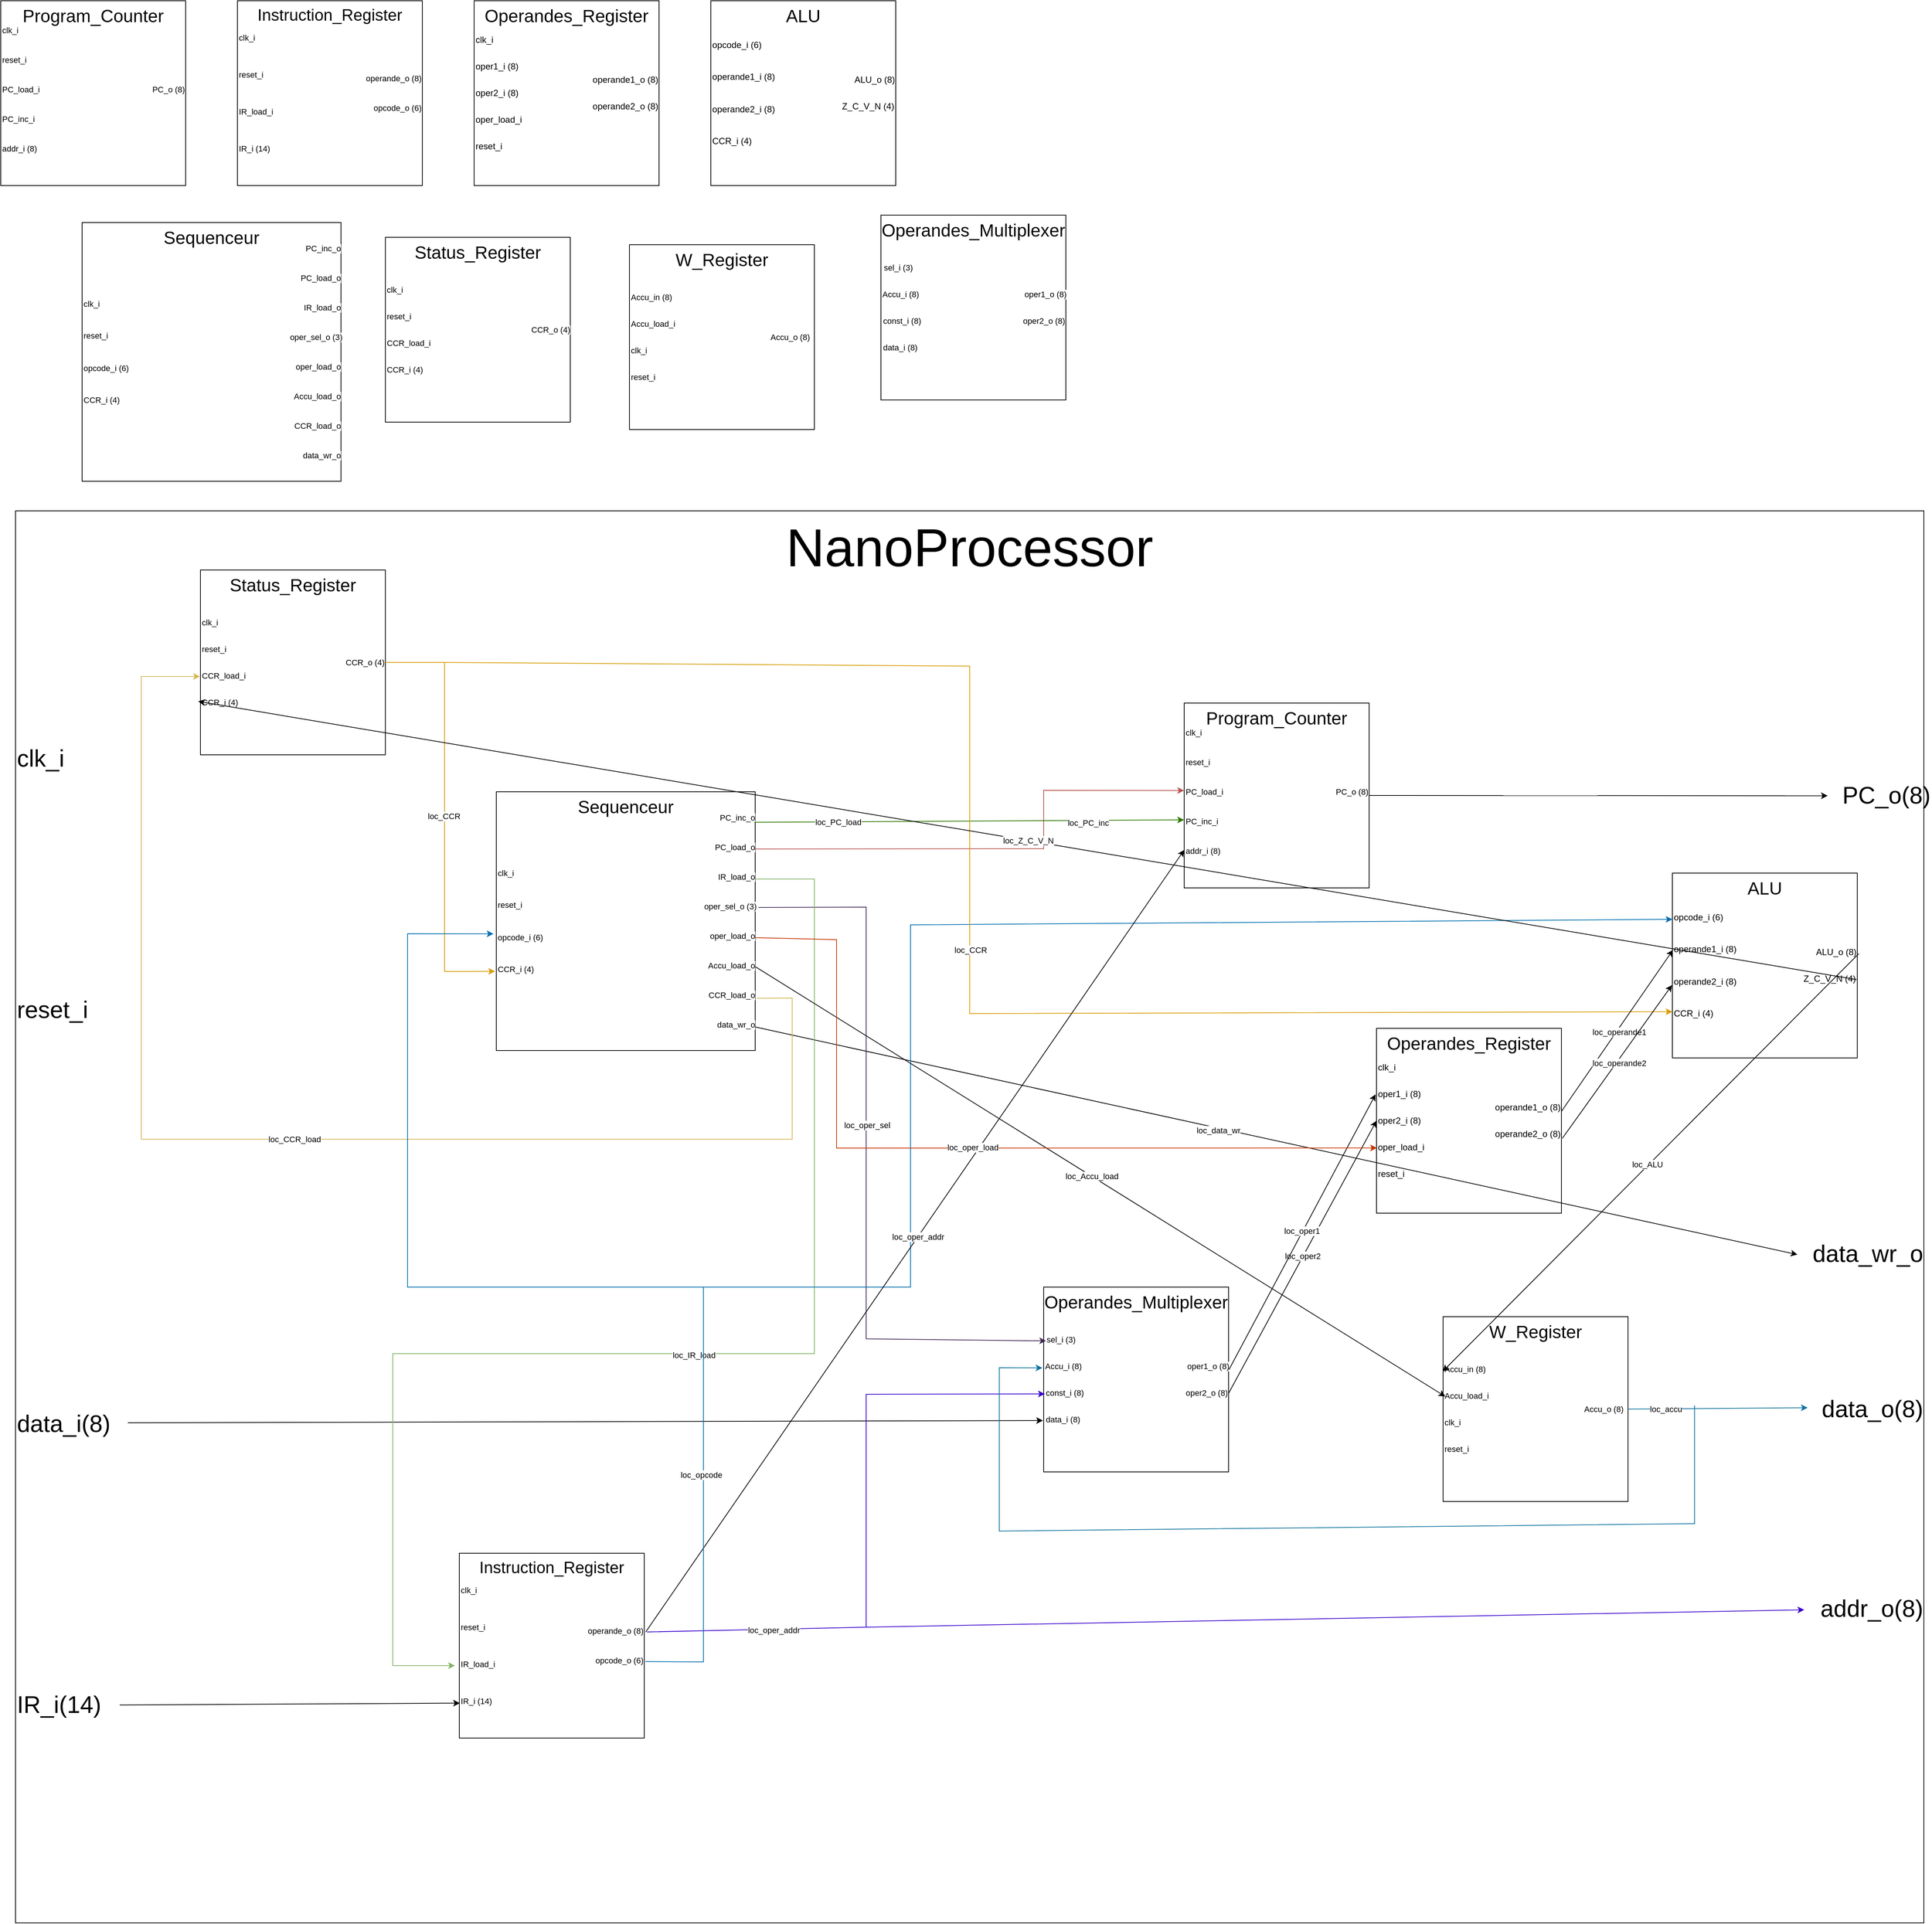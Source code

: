 <mxfile version="24.0.1" type="github">
  <diagram name="Page-1" id="FPIdoWPQeFc5p-aKN6lN">
    <mxGraphModel dx="1900" dy="605" grid="1" gridSize="10" guides="1" tooltips="1" connect="1" arrows="1" fold="1" page="1" pageScale="1" pageWidth="850" pageHeight="1100" math="0" shadow="0">
      <root>
        <mxCell id="0" />
        <mxCell id="1" parent="0" />
        <mxCell id="pU5N5NDGk-DLxR4kdM4--10" value="" style="group" parent="1" vertex="1" connectable="0">
          <mxGeometry x="-800.002" y="40" width="250" height="250" as="geometry" />
        </mxCell>
        <mxCell id="di7hwIyVcmxTyqmBg4su-2" value="&lt;font style=&quot;font-size: 24px;&quot;&gt;Program_Counter&lt;/font&gt;" style="whiteSpace=wrap;html=1;aspect=fixed;verticalAlign=top;" parent="pU5N5NDGk-DLxR4kdM4--10" vertex="1">
          <mxGeometry x="0.002" width="249.998" height="249.998" as="geometry" />
        </mxCell>
        <mxCell id="pU5N5NDGk-DLxR4kdM4--3" value="clk_i" style="edgeLabel;html=1;align=left;verticalAlign=middle;resizable=0;points=[];" parent="pU5N5NDGk-DLxR4kdM4--10" vertex="1" connectable="0">
          <mxGeometry y="39.52" as="geometry" />
        </mxCell>
        <mxCell id="pU5N5NDGk-DLxR4kdM4--4" value="reset_i" style="edgeLabel;html=1;align=left;verticalAlign=middle;resizable=0;points=[];" parent="pU5N5NDGk-DLxR4kdM4--10" vertex="1" connectable="0">
          <mxGeometry y="79.52" as="geometry" />
        </mxCell>
        <mxCell id="pU5N5NDGk-DLxR4kdM4--5" value="PC_load_i" style="edgeLabel;html=1;align=left;verticalAlign=middle;resizable=0;points=[];" parent="pU5N5NDGk-DLxR4kdM4--10" vertex="1" connectable="0">
          <mxGeometry y="119.52" as="geometry" />
        </mxCell>
        <mxCell id="pU5N5NDGk-DLxR4kdM4--6" value="PC_inc_i" style="edgeLabel;html=1;align=left;verticalAlign=middle;resizable=0;points=[];" parent="pU5N5NDGk-DLxR4kdM4--10" vertex="1" connectable="0">
          <mxGeometry y="159.52" as="geometry" />
        </mxCell>
        <mxCell id="pU5N5NDGk-DLxR4kdM4--7" value="addr_i (8)" style="edgeLabel;html=1;align=left;verticalAlign=middle;resizable=0;points=[];" parent="pU5N5NDGk-DLxR4kdM4--10" vertex="1" connectable="0">
          <mxGeometry y="199.52" as="geometry" />
        </mxCell>
        <mxCell id="pU5N5NDGk-DLxR4kdM4--8" value="PC_o (8)" style="edgeLabel;html=1;align=right;verticalAlign=middle;resizable=0;points=[];" parent="pU5N5NDGk-DLxR4kdM4--10" vertex="1" connectable="0">
          <mxGeometry x="249.998" y="119.52" as="geometry" />
        </mxCell>
        <mxCell id="pU5N5NDGk-DLxR4kdM4--79" value="" style="group" parent="1" vertex="1" connectable="0">
          <mxGeometry x="-480" y="40" width="250" height="250" as="geometry" />
        </mxCell>
        <mxCell id="di7hwIyVcmxTyqmBg4su-104" value="&lt;font style=&quot;font-size: 22px;&quot;&gt;Instruction_Register&lt;/font&gt;" style="rounded=0;whiteSpace=wrap;html=1;verticalAlign=top;" parent="pU5N5NDGk-DLxR4kdM4--79" vertex="1">
          <mxGeometry width="250" height="250" as="geometry" />
        </mxCell>
        <mxCell id="pU5N5NDGk-DLxR4kdM4--29" value="reset_i" style="edgeLabel;html=1;align=left;verticalAlign=middle;resizable=0;points=[];" parent="pU5N5NDGk-DLxR4kdM4--79" vertex="1" connectable="0">
          <mxGeometry x="0.003" y="100" as="geometry" />
        </mxCell>
        <mxCell id="pU5N5NDGk-DLxR4kdM4--30" value="IR_load_i" style="edgeLabel;html=1;align=left;verticalAlign=middle;resizable=0;points=[];" parent="pU5N5NDGk-DLxR4kdM4--79" vertex="1" connectable="0">
          <mxGeometry x="0.003" y="150" as="geometry" />
        </mxCell>
        <mxCell id="pU5N5NDGk-DLxR4kdM4--31" value="IR_i (14)" style="edgeLabel;html=1;align=left;verticalAlign=middle;resizable=0;points=[];" parent="pU5N5NDGk-DLxR4kdM4--79" vertex="1" connectable="0">
          <mxGeometry x="0.003" y="200.0" as="geometry" />
        </mxCell>
        <mxCell id="pU5N5NDGk-DLxR4kdM4--32" value="clk_i" style="edgeLabel;html=1;align=left;verticalAlign=middle;resizable=0;points=[];" parent="pU5N5NDGk-DLxR4kdM4--79" vertex="1" connectable="0">
          <mxGeometry x="0.003" y="50.0" as="geometry" />
        </mxCell>
        <mxCell id="pU5N5NDGk-DLxR4kdM4--33" value="operande_o (8)" style="edgeLabel;html=1;align=right;verticalAlign=middle;resizable=0;points=[];" parent="pU5N5NDGk-DLxR4kdM4--79" vertex="1" connectable="0">
          <mxGeometry x="249.999" y="105.0" as="geometry" />
        </mxCell>
        <mxCell id="pU5N5NDGk-DLxR4kdM4--34" value="opcode_o (6)" style="edgeLabel;html=1;align=right;verticalAlign=middle;resizable=0;points=[];" parent="pU5N5NDGk-DLxR4kdM4--79" vertex="1" connectable="0">
          <mxGeometry x="249.999" y="145.0" as="geometry" />
        </mxCell>
        <mxCell id="pU5N5NDGk-DLxR4kdM4--80" value="" style="group" parent="1" vertex="1" connectable="0">
          <mxGeometry x="-160" y="40" width="250" height="250" as="geometry" />
        </mxCell>
        <mxCell id="9xyX19tClgwM5pYCOrdM-19" value="&lt;font style=&quot;font-size: 24px;&quot;&gt;Operandes_Register&lt;/font&gt;" style="rounded=0;whiteSpace=wrap;html=1;container=0;verticalAlign=top;" parent="pU5N5NDGk-DLxR4kdM4--80" vertex="1">
          <mxGeometry width="250" height="250" as="geometry" />
        </mxCell>
        <mxCell id="pU5N5NDGk-DLxR4kdM4--21" value="clk_i" style="edgeLabel;html=1;align=left;verticalAlign=middle;resizable=0;points=[];container=0;fontSize=12;" parent="pU5N5NDGk-DLxR4kdM4--80" vertex="1" connectable="0">
          <mxGeometry x="0.002" y="53.03" as="geometry" />
        </mxCell>
        <mxCell id="pU5N5NDGk-DLxR4kdM4--22" value="oper1_i (8)" style="edgeLabel;html=1;align=left;verticalAlign=middle;resizable=0;points=[];container=0;fontSize=12;" parent="pU5N5NDGk-DLxR4kdM4--80" vertex="1" connectable="0">
          <mxGeometry x="0.002" y="89" as="geometry" />
        </mxCell>
        <mxCell id="pU5N5NDGk-DLxR4kdM4--23" value="oper2_i (8)" style="edgeLabel;html=1;align=left;verticalAlign=middle;resizable=0;points=[];container=0;fontSize=12;" parent="pU5N5NDGk-DLxR4kdM4--80" vertex="1" connectable="0">
          <mxGeometry x="0.002" y="125" as="geometry" />
        </mxCell>
        <mxCell id="pU5N5NDGk-DLxR4kdM4--24" value="oper_load_i" style="edgeLabel;html=1;align=left;verticalAlign=middle;resizable=0;points=[];container=0;fontSize=12;" parent="pU5N5NDGk-DLxR4kdM4--80" vertex="1" connectable="0">
          <mxGeometry x="0.002" y="161" as="geometry" />
        </mxCell>
        <mxCell id="pU5N5NDGk-DLxR4kdM4--25" value="reset_i" style="edgeLabel;html=1;align=left;verticalAlign=middle;resizable=0;points=[];container=0;fontSize=12;" parent="pU5N5NDGk-DLxR4kdM4--80" vertex="1" connectable="0">
          <mxGeometry x="0.002" y="196.975" as="geometry" />
        </mxCell>
        <mxCell id="pU5N5NDGk-DLxR4kdM4--26" value="operande2_o (8)" style="edgeLabel;html=1;align=right;verticalAlign=middle;resizable=0;points=[];container=0;fontSize=12;" parent="pU5N5NDGk-DLxR4kdM4--80" vertex="1" connectable="0">
          <mxGeometry x="249.996" y="143.046" as="geometry" />
        </mxCell>
        <mxCell id="pU5N5NDGk-DLxR4kdM4--27" value="operande1_o (8)" style="edgeLabel;html=1;align=right;verticalAlign=middle;resizable=0;points=[];container=0;fontSize=12;" parent="pU5N5NDGk-DLxR4kdM4--80" vertex="1" connectable="0">
          <mxGeometry x="249.996" y="106.947" as="geometry" />
        </mxCell>
        <mxCell id="pU5N5NDGk-DLxR4kdM4--81" value="" style="group" parent="1" vertex="1" connectable="0">
          <mxGeometry x="160" y="40" width="250" height="250" as="geometry" />
        </mxCell>
        <mxCell id="9xyX19tClgwM5pYCOrdM-34" value="ALU" style="rounded=0;whiteSpace=wrap;html=1;container=0;verticalAlign=top;fontSize=24;" parent="pU5N5NDGk-DLxR4kdM4--81" vertex="1">
          <mxGeometry x="0.0" width="250.0" height="250" as="geometry" />
        </mxCell>
        <mxCell id="pU5N5NDGk-DLxR4kdM4--36" value="opcode_i (6)" style="edgeLabel;html=1;align=left;verticalAlign=middle;resizable=0;points=[];container=0;fontSize=12;" parent="pU5N5NDGk-DLxR4kdM4--81" vertex="1" connectable="0">
          <mxGeometry y="59.458" as="geometry" />
        </mxCell>
        <mxCell id="pU5N5NDGk-DLxR4kdM4--37" value="operande1_i (8)" style="edgeLabel;html=1;align=left;verticalAlign=middle;resizable=0;points=[];container=0;fontSize=12;" parent="pU5N5NDGk-DLxR4kdM4--81" vertex="1" connectable="0">
          <mxGeometry x="0.002" y="102.46" as="geometry" />
        </mxCell>
        <mxCell id="pU5N5NDGk-DLxR4kdM4--38" value="operande2_i (8)" style="edgeLabel;html=1;align=left;verticalAlign=middle;resizable=0;points=[];container=0;fontSize=12;" parent="pU5N5NDGk-DLxR4kdM4--81" vertex="1" connectable="0">
          <mxGeometry x="0.004" y="146.46" as="geometry" />
        </mxCell>
        <mxCell id="pU5N5NDGk-DLxR4kdM4--39" value="CCR_i (4)" style="edgeLabel;html=1;align=left;verticalAlign=middle;resizable=0;points=[];container=0;fontSize=12;" parent="pU5N5NDGk-DLxR4kdM4--81" vertex="1" connectable="0">
          <mxGeometry x="0.004" y="189.458" as="geometry" />
        </mxCell>
        <mxCell id="pU5N5NDGk-DLxR4kdM4--40" value="ALU_o (8)" style="edgeLabel;html=1;align=right;verticalAlign=middle;resizable=0;points=[];container=0;fontSize=12;" parent="pU5N5NDGk-DLxR4kdM4--81" vertex="1" connectable="0">
          <mxGeometry x="249.996" y="107.14" as="geometry" />
        </mxCell>
        <mxCell id="pU5N5NDGk-DLxR4kdM4--41" value="Z_C_V_N (4)" style="edgeLabel;html=1;align=right;verticalAlign=middle;resizable=0;points=[];container=0;fontSize=12;" parent="pU5N5NDGk-DLxR4kdM4--81" vertex="1" connectable="0">
          <mxGeometry x="248.954" y="142.854" as="geometry" />
        </mxCell>
        <mxCell id="pU5N5NDGk-DLxR4kdM4--82" value="" style="group" parent="1" vertex="1" connectable="0">
          <mxGeometry x="389.998" y="330" width="251.04" height="250" as="geometry" />
        </mxCell>
        <mxCell id="9xyX19tClgwM5pYCOrdM-1" value="Operandes_Multiplexer" style="rounded=0;whiteSpace=wrap;html=1;verticalAlign=top;fontSize=24;" parent="pU5N5NDGk-DLxR4kdM4--82" vertex="1">
          <mxGeometry x="0.002" width="249.996" height="250" as="geometry" />
        </mxCell>
        <mxCell id="pU5N5NDGk-DLxR4kdM4--66" value="sel_i (3)" style="edgeLabel;html=1;align=left;verticalAlign=middle;resizable=0;points=[];" parent="pU5N5NDGk-DLxR4kdM4--82" vertex="1" connectable="0">
          <mxGeometry x="2.293" y="70.877" as="geometry" />
        </mxCell>
        <mxCell id="pU5N5NDGk-DLxR4kdM4--67" value="Accu_i (8)" style="edgeLabel;html=1;align=left;verticalAlign=middle;resizable=0;points=[];" parent="pU5N5NDGk-DLxR4kdM4--82" vertex="1" connectable="0">
          <mxGeometry y="107" as="geometry" />
        </mxCell>
        <mxCell id="pU5N5NDGk-DLxR4kdM4--68" value="const_i&amp;nbsp;(8)" style="edgeLabel;html=1;align=left;verticalAlign=middle;resizable=0;points=[];" parent="pU5N5NDGk-DLxR4kdM4--82" vertex="1" connectable="0">
          <mxGeometry x="1.473" y="143" as="geometry" />
        </mxCell>
        <mxCell id="pU5N5NDGk-DLxR4kdM4--69" value="data_i&amp;nbsp;(8)" style="edgeLabel;html=1;align=left;verticalAlign=middle;resizable=0;points=[];" parent="pU5N5NDGk-DLxR4kdM4--82" vertex="1" connectable="0">
          <mxGeometry x="1.473" y="179.115" as="geometry" />
        </mxCell>
        <mxCell id="pU5N5NDGk-DLxR4kdM4--70" value="oper1_o (8)" style="edgeLabel;html=1;align=right;verticalAlign=middle;resizable=0;points=[];" parent="pU5N5NDGk-DLxR4kdM4--82" vertex="1" connectable="0">
          <mxGeometry x="251.04" y="107.142" as="geometry" />
        </mxCell>
        <mxCell id="pU5N5NDGk-DLxR4kdM4--71" value="oper2_o (8)" style="edgeLabel;html=1;align=right;verticalAlign=middle;resizable=0;points=[];" parent="pU5N5NDGk-DLxR4kdM4--82" vertex="1" connectable="0">
          <mxGeometry x="249.998" y="142.856" as="geometry" />
        </mxCell>
        <mxCell id="pU5N5NDGk-DLxR4kdM4--83" value="" style="group" parent="1" vertex="1" connectable="0">
          <mxGeometry x="49.996" y="370" width="250" height="250" as="geometry" />
        </mxCell>
        <mxCell id="9xyX19tClgwM5pYCOrdM-66" value="W_Register" style="rounded=0;whiteSpace=wrap;html=1;container=0;verticalAlign=top;fontSize=24;" parent="pU5N5NDGk-DLxR4kdM4--83" vertex="1">
          <mxGeometry x="0.004" width="249.996" height="250" as="geometry" />
        </mxCell>
        <mxCell id="pU5N5NDGk-DLxR4kdM4--73" value="Accu_o (8)" style="edgeLabel;html=1;align=right;verticalAlign=middle;resizable=0;points=[];container=0;" parent="pU5N5NDGk-DLxR4kdM4--83" vertex="1" connectable="0">
          <mxGeometry x="244.794" y="124.999" as="geometry" />
        </mxCell>
        <mxCell id="pU5N5NDGk-DLxR4kdM4--74" value="Accu_in (8)" style="edgeLabel;html=1;align=left;verticalAlign=middle;resizable=0;points=[];container=0;" parent="pU5N5NDGk-DLxR4kdM4--83" vertex="1" connectable="0">
          <mxGeometry x="0.004" y="70.886" as="geometry" />
        </mxCell>
        <mxCell id="pU5N5NDGk-DLxR4kdM4--75" value="Accu_load_i" style="edgeLabel;html=1;align=left;verticalAlign=middle;resizable=0;points=[];container=0;" parent="pU5N5NDGk-DLxR4kdM4--83" vertex="1" connectable="0">
          <mxGeometry y="107" as="geometry" />
        </mxCell>
        <mxCell id="pU5N5NDGk-DLxR4kdM4--76" value="clk_i" style="edgeLabel;html=1;align=left;verticalAlign=middle;resizable=0;points=[];container=0;" parent="pU5N5NDGk-DLxR4kdM4--83" vertex="1" connectable="0">
          <mxGeometry x="0.008" y="143" as="geometry" />
        </mxCell>
        <mxCell id="pU5N5NDGk-DLxR4kdM4--77" value="reset_i" style="edgeLabel;html=1;align=left;verticalAlign=middle;resizable=0;points=[];container=0;" parent="pU5N5NDGk-DLxR4kdM4--83" vertex="1" connectable="0">
          <mxGeometry x="0.008" y="179.118" as="geometry" />
        </mxCell>
        <mxCell id="pU5N5NDGk-DLxR4kdM4--84" value="" style="group" parent="1" vertex="1" connectable="0">
          <mxGeometry x="-279.99" y="360" width="249.993" height="250" as="geometry" />
        </mxCell>
        <mxCell id="9xyX19tClgwM5pYCOrdM-53" value="Status_Register" style="rounded=0;whiteSpace=wrap;html=1;container=0;verticalAlign=top;fontSize=24;" parent="pU5N5NDGk-DLxR4kdM4--84" vertex="1">
          <mxGeometry width="249.99" height="250" as="geometry" />
        </mxCell>
        <mxCell id="pU5N5NDGk-DLxR4kdM4--56" value="CCR_o (4)" style="edgeLabel;html=1;align=right;verticalAlign=middle;resizable=0;points=[];container=0;" parent="pU5N5NDGk-DLxR4kdM4--84" vertex="1" connectable="0">
          <mxGeometry x="249.993" y="124.999" as="geometry" />
        </mxCell>
        <mxCell id="pU5N5NDGk-DLxR4kdM4--61" value="clk_i" style="edgeLabel;html=1;align=left;verticalAlign=middle;resizable=0;points=[];container=0;" parent="pU5N5NDGk-DLxR4kdM4--84" vertex="1" connectable="0">
          <mxGeometry x="0.003" y="70.887" as="geometry" />
        </mxCell>
        <mxCell id="pU5N5NDGk-DLxR4kdM4--62" value="reset_i" style="edgeLabel;html=1;align=left;verticalAlign=middle;resizable=0;points=[];container=0;" parent="pU5N5NDGk-DLxR4kdM4--84" vertex="1" connectable="0">
          <mxGeometry x="0.006" y="107" as="geometry" />
        </mxCell>
        <mxCell id="pU5N5NDGk-DLxR4kdM4--63" value="CCR_load_i" style="edgeLabel;html=1;align=left;verticalAlign=middle;resizable=0;points=[];container=0;" parent="pU5N5NDGk-DLxR4kdM4--84" vertex="1" connectable="0">
          <mxGeometry x="0.01" y="143" as="geometry" />
        </mxCell>
        <mxCell id="pU5N5NDGk-DLxR4kdM4--64" value="CCR_i (4)" style="edgeLabel;html=1;align=left;verticalAlign=middle;resizable=0;points=[];container=0;" parent="pU5N5NDGk-DLxR4kdM4--84" vertex="1" connectable="0">
          <mxGeometry x="0.01" y="179.118" as="geometry" />
        </mxCell>
        <mxCell id="pU5N5NDGk-DLxR4kdM4--85" value="" style="group" parent="1" vertex="1" connectable="0">
          <mxGeometry x="-690.004" y="340" width="352.005" height="350" as="geometry" />
        </mxCell>
        <mxCell id="di7hwIyVcmxTyqmBg4su-79" value="Sequenceur" style="rounded=0;whiteSpace=wrap;html=1;verticalAlign=top;fontSize=24;" parent="pU5N5NDGk-DLxR4kdM4--85" vertex="1">
          <mxGeometry x="0.004" width="350" height="350" as="geometry" />
        </mxCell>
        <mxCell id="pU5N5NDGk-DLxR4kdM4--43" value="PC_inc_o" style="edgeLabel;html=1;align=right;verticalAlign=middle;resizable=0;points=[];" parent="pU5N5NDGk-DLxR4kdM4--85" vertex="1" connectable="0">
          <mxGeometry x="350.005" y="35" as="geometry" />
        </mxCell>
        <mxCell id="pU5N5NDGk-DLxR4kdM4--44" value="PC_load_o" style="edgeLabel;html=1;align=right;verticalAlign=middle;resizable=0;points=[];" parent="pU5N5NDGk-DLxR4kdM4--85" vertex="1" connectable="0">
          <mxGeometry x="350.005" y="75" as="geometry" />
        </mxCell>
        <mxCell id="pU5N5NDGk-DLxR4kdM4--45" value="IR_load_o" style="edgeLabel;html=1;align=right;verticalAlign=middle;resizable=0;points=[];" parent="pU5N5NDGk-DLxR4kdM4--85" vertex="1" connectable="0">
          <mxGeometry x="350.005" y="115" as="geometry" />
        </mxCell>
        <mxCell id="pU5N5NDGk-DLxR4kdM4--46" value="oper_sel_o (3)" style="edgeLabel;html=1;align=right;verticalAlign=middle;resizable=0;points=[];" parent="pU5N5NDGk-DLxR4kdM4--85" vertex="1" connectable="0">
          <mxGeometry x="352.005" y="155" as="geometry" />
        </mxCell>
        <mxCell id="pU5N5NDGk-DLxR4kdM4--47" value="oper_load_o" style="edgeLabel;html=1;align=right;verticalAlign=middle;resizable=0;points=[];" parent="pU5N5NDGk-DLxR4kdM4--85" vertex="1" connectable="0">
          <mxGeometry x="350.005" y="195" as="geometry" />
        </mxCell>
        <mxCell id="pU5N5NDGk-DLxR4kdM4--48" value="Accu_load_o" style="edgeLabel;html=1;align=right;verticalAlign=middle;resizable=0;points=[];" parent="pU5N5NDGk-DLxR4kdM4--85" vertex="1" connectable="0">
          <mxGeometry x="350.005" y="235" as="geometry" />
        </mxCell>
        <mxCell id="pU5N5NDGk-DLxR4kdM4--49" value="CCR_load_o" style="edgeLabel;html=1;align=right;verticalAlign=middle;resizable=0;points=[];" parent="pU5N5NDGk-DLxR4kdM4--85" vertex="1" connectable="0">
          <mxGeometry x="350.005" y="275" as="geometry" />
        </mxCell>
        <mxCell id="pU5N5NDGk-DLxR4kdM4--50" value="data_wr_o" style="edgeLabel;html=1;align=right;verticalAlign=middle;resizable=0;points=[];" parent="pU5N5NDGk-DLxR4kdM4--85" vertex="1" connectable="0">
          <mxGeometry x="350.005" y="315" as="geometry" />
        </mxCell>
        <mxCell id="pU5N5NDGk-DLxR4kdM4--51" value="reset_i" style="edgeLabel;html=1;align=left;verticalAlign=middle;resizable=0;points=[];" parent="pU5N5NDGk-DLxR4kdM4--85" vertex="1" connectable="0">
          <mxGeometry y="153" as="geometry" />
        </mxCell>
        <mxCell id="pU5N5NDGk-DLxR4kdM4--52" value="CCR_i (4)" style="edgeLabel;html=1;align=left;verticalAlign=middle;resizable=0;points=[];" parent="pU5N5NDGk-DLxR4kdM4--85" vertex="1" connectable="0">
          <mxGeometry y="240.004" as="geometry" />
        </mxCell>
        <mxCell id="pU5N5NDGk-DLxR4kdM4--53" value="clk_i" style="edgeLabel;html=1;align=left;verticalAlign=middle;resizable=0;points=[];" parent="pU5N5NDGk-DLxR4kdM4--85" vertex="1" connectable="0">
          <mxGeometry y="110.004" as="geometry" />
        </mxCell>
        <mxCell id="pU5N5NDGk-DLxR4kdM4--54" value="opcode_i (6)" style="edgeLabel;html=1;align=left;verticalAlign=middle;resizable=0;points=[];" parent="pU5N5NDGk-DLxR4kdM4--85" vertex="1" connectable="0">
          <mxGeometry y="197" as="geometry" />
        </mxCell>
        <mxCell id="0-Zf8QYv5fdY0WKtleOx-1" value="NanoProcessor" style="rounded=0;whiteSpace=wrap;html=1;verticalAlign=top;fontSize=72;" vertex="1" parent="1">
          <mxGeometry x="-780" y="730" width="2580" height="1910" as="geometry" />
        </mxCell>
        <mxCell id="0-Zf8QYv5fdY0WKtleOx-2" value="" style="group" vertex="1" connectable="0" parent="1">
          <mxGeometry x="-130.004" y="1110" width="352.005" height="350" as="geometry" />
        </mxCell>
        <mxCell id="0-Zf8QYv5fdY0WKtleOx-3" value="Sequenceur" style="rounded=0;whiteSpace=wrap;html=1;verticalAlign=top;fontSize=24;" vertex="1" parent="0-Zf8QYv5fdY0WKtleOx-2">
          <mxGeometry x="0.004" width="350" height="350" as="geometry" />
        </mxCell>
        <mxCell id="0-Zf8QYv5fdY0WKtleOx-4" value="PC_inc_o" style="edgeLabel;html=1;align=right;verticalAlign=middle;resizable=0;points=[];" vertex="1" connectable="0" parent="0-Zf8QYv5fdY0WKtleOx-2">
          <mxGeometry x="350.005" y="35" as="geometry" />
        </mxCell>
        <mxCell id="0-Zf8QYv5fdY0WKtleOx-5" value="PC_load_o" style="edgeLabel;html=1;align=right;verticalAlign=middle;resizable=0;points=[];" vertex="1" connectable="0" parent="0-Zf8QYv5fdY0WKtleOx-2">
          <mxGeometry x="350.005" y="75" as="geometry" />
        </mxCell>
        <mxCell id="0-Zf8QYv5fdY0WKtleOx-6" value="IR_load_o" style="edgeLabel;html=1;align=right;verticalAlign=middle;resizable=0;points=[];" vertex="1" connectable="0" parent="0-Zf8QYv5fdY0WKtleOx-2">
          <mxGeometry x="350.005" y="115" as="geometry" />
        </mxCell>
        <mxCell id="0-Zf8QYv5fdY0WKtleOx-7" value="oper_sel_o (3)" style="edgeLabel;html=1;align=right;verticalAlign=middle;resizable=0;points=[];" vertex="1" connectable="0" parent="0-Zf8QYv5fdY0WKtleOx-2">
          <mxGeometry x="352.005" y="155" as="geometry" />
        </mxCell>
        <mxCell id="0-Zf8QYv5fdY0WKtleOx-8" value="oper_load_o" style="edgeLabel;html=1;align=right;verticalAlign=middle;resizable=0;points=[];" vertex="1" connectable="0" parent="0-Zf8QYv5fdY0WKtleOx-2">
          <mxGeometry x="350.005" y="195" as="geometry" />
        </mxCell>
        <mxCell id="0-Zf8QYv5fdY0WKtleOx-9" value="Accu_load_o" style="edgeLabel;html=1;align=right;verticalAlign=middle;resizable=0;points=[];" vertex="1" connectable="0" parent="0-Zf8QYv5fdY0WKtleOx-2">
          <mxGeometry x="350.005" y="235" as="geometry" />
        </mxCell>
        <mxCell id="0-Zf8QYv5fdY0WKtleOx-10" value="CCR_load_o" style="edgeLabel;html=1;align=right;verticalAlign=middle;resizable=0;points=[];" vertex="1" connectable="0" parent="0-Zf8QYv5fdY0WKtleOx-2">
          <mxGeometry x="350.005" y="275" as="geometry" />
        </mxCell>
        <mxCell id="0-Zf8QYv5fdY0WKtleOx-11" value="data_wr_o" style="edgeLabel;html=1;align=right;verticalAlign=middle;resizable=0;points=[];" vertex="1" connectable="0" parent="0-Zf8QYv5fdY0WKtleOx-2">
          <mxGeometry x="350.005" y="315" as="geometry" />
        </mxCell>
        <mxCell id="0-Zf8QYv5fdY0WKtleOx-12" value="reset_i" style="edgeLabel;html=1;align=left;verticalAlign=middle;resizable=0;points=[];" vertex="1" connectable="0" parent="0-Zf8QYv5fdY0WKtleOx-2">
          <mxGeometry y="153" as="geometry" />
        </mxCell>
        <mxCell id="0-Zf8QYv5fdY0WKtleOx-13" value="CCR_i (4)" style="edgeLabel;html=1;align=left;verticalAlign=middle;resizable=0;points=[];" vertex="1" connectable="0" parent="0-Zf8QYv5fdY0WKtleOx-2">
          <mxGeometry y="240.004" as="geometry" />
        </mxCell>
        <mxCell id="0-Zf8QYv5fdY0WKtleOx-14" value="clk_i" style="edgeLabel;html=1;align=left;verticalAlign=middle;resizable=0;points=[];" vertex="1" connectable="0" parent="0-Zf8QYv5fdY0WKtleOx-2">
          <mxGeometry y="110.004" as="geometry" />
        </mxCell>
        <mxCell id="0-Zf8QYv5fdY0WKtleOx-15" value="opcode_i (6)" style="edgeLabel;html=1;align=left;verticalAlign=middle;resizable=0;points=[];" vertex="1" connectable="0" parent="0-Zf8QYv5fdY0WKtleOx-2">
          <mxGeometry y="197" as="geometry" />
        </mxCell>
        <mxCell id="0-Zf8QYv5fdY0WKtleOx-16" value="" style="group" vertex="1" connectable="0" parent="1">
          <mxGeometry x="-530.0" y="810" width="249.993" height="250" as="geometry" />
        </mxCell>
        <mxCell id="0-Zf8QYv5fdY0WKtleOx-17" value="Status_Register" style="rounded=0;whiteSpace=wrap;html=1;container=0;verticalAlign=top;fontSize=24;" vertex="1" parent="0-Zf8QYv5fdY0WKtleOx-16">
          <mxGeometry width="249.99" height="250" as="geometry" />
        </mxCell>
        <mxCell id="0-Zf8QYv5fdY0WKtleOx-18" value="CCR_o (4)" style="edgeLabel;html=1;align=right;verticalAlign=middle;resizable=0;points=[];container=0;" vertex="1" connectable="0" parent="0-Zf8QYv5fdY0WKtleOx-16">
          <mxGeometry x="249.993" y="124.999" as="geometry" />
        </mxCell>
        <mxCell id="0-Zf8QYv5fdY0WKtleOx-19" value="clk_i" style="edgeLabel;html=1;align=left;verticalAlign=middle;resizable=0;points=[];container=0;" vertex="1" connectable="0" parent="0-Zf8QYv5fdY0WKtleOx-16">
          <mxGeometry x="0.003" y="70.887" as="geometry" />
        </mxCell>
        <mxCell id="0-Zf8QYv5fdY0WKtleOx-20" value="reset_i" style="edgeLabel;html=1;align=left;verticalAlign=middle;resizable=0;points=[];container=0;" vertex="1" connectable="0" parent="0-Zf8QYv5fdY0WKtleOx-16">
          <mxGeometry x="0.006" y="107" as="geometry" />
        </mxCell>
        <mxCell id="0-Zf8QYv5fdY0WKtleOx-21" value="CCR_load_i" style="edgeLabel;html=1;align=left;verticalAlign=middle;resizable=0;points=[];container=0;" vertex="1" connectable="0" parent="0-Zf8QYv5fdY0WKtleOx-16">
          <mxGeometry x="0.01" y="143" as="geometry" />
        </mxCell>
        <mxCell id="0-Zf8QYv5fdY0WKtleOx-22" value="CCR_i (4)" style="edgeLabel;html=1;align=left;verticalAlign=middle;resizable=0;points=[];container=0;" vertex="1" connectable="0" parent="0-Zf8QYv5fdY0WKtleOx-16">
          <mxGeometry x="0.01" y="179.118" as="geometry" />
        </mxCell>
        <mxCell id="0-Zf8QYv5fdY0WKtleOx-23" value="" style="group" vertex="1" connectable="0" parent="1">
          <mxGeometry x="1149.996" y="1820" width="250" height="250" as="geometry" />
        </mxCell>
        <mxCell id="0-Zf8QYv5fdY0WKtleOx-24" value="W_Register" style="rounded=0;whiteSpace=wrap;html=1;container=0;verticalAlign=top;fontSize=24;" vertex="1" parent="0-Zf8QYv5fdY0WKtleOx-23">
          <mxGeometry x="0.004" width="249.996" height="250" as="geometry" />
        </mxCell>
        <mxCell id="0-Zf8QYv5fdY0WKtleOx-25" value="Accu_o (8)" style="edgeLabel;html=1;align=right;verticalAlign=middle;resizable=0;points=[];container=0;" vertex="1" connectable="0" parent="0-Zf8QYv5fdY0WKtleOx-23">
          <mxGeometry x="244.794" y="124.999" as="geometry" />
        </mxCell>
        <mxCell id="0-Zf8QYv5fdY0WKtleOx-26" value="Accu_in (8)" style="edgeLabel;html=1;align=left;verticalAlign=middle;resizable=0;points=[];container=0;" vertex="1" connectable="0" parent="0-Zf8QYv5fdY0WKtleOx-23">
          <mxGeometry x="0.004" y="70.886" as="geometry" />
        </mxCell>
        <mxCell id="0-Zf8QYv5fdY0WKtleOx-27" value="Accu_load_i" style="edgeLabel;html=1;align=left;verticalAlign=middle;resizable=0;points=[];container=0;" vertex="1" connectable="0" parent="0-Zf8QYv5fdY0WKtleOx-23">
          <mxGeometry y="107" as="geometry" />
        </mxCell>
        <mxCell id="0-Zf8QYv5fdY0WKtleOx-28" value="clk_i" style="edgeLabel;html=1;align=left;verticalAlign=middle;resizable=0;points=[];container=0;" vertex="1" connectable="0" parent="0-Zf8QYv5fdY0WKtleOx-23">
          <mxGeometry x="0.008" y="143" as="geometry" />
        </mxCell>
        <mxCell id="0-Zf8QYv5fdY0WKtleOx-29" value="reset_i" style="edgeLabel;html=1;align=left;verticalAlign=middle;resizable=0;points=[];container=0;" vertex="1" connectable="0" parent="0-Zf8QYv5fdY0WKtleOx-23">
          <mxGeometry x="0.008" y="179.118" as="geometry" />
        </mxCell>
        <mxCell id="0-Zf8QYv5fdY0WKtleOx-30" value="" style="group" vertex="1" connectable="0" parent="1">
          <mxGeometry x="799.998" y="990" width="250" height="250" as="geometry" />
        </mxCell>
        <mxCell id="0-Zf8QYv5fdY0WKtleOx-31" value="&lt;font style=&quot;font-size: 24px;&quot;&gt;Program_Counter&lt;/font&gt;" style="whiteSpace=wrap;html=1;aspect=fixed;verticalAlign=top;" vertex="1" parent="0-Zf8QYv5fdY0WKtleOx-30">
          <mxGeometry x="0.002" width="249.998" height="249.998" as="geometry" />
        </mxCell>
        <mxCell id="0-Zf8QYv5fdY0WKtleOx-32" value="clk_i" style="edgeLabel;html=1;align=left;verticalAlign=middle;resizable=0;points=[];" vertex="1" connectable="0" parent="0-Zf8QYv5fdY0WKtleOx-30">
          <mxGeometry y="39.52" as="geometry" />
        </mxCell>
        <mxCell id="0-Zf8QYv5fdY0WKtleOx-33" value="reset_i" style="edgeLabel;html=1;align=left;verticalAlign=middle;resizable=0;points=[];" vertex="1" connectable="0" parent="0-Zf8QYv5fdY0WKtleOx-30">
          <mxGeometry y="79.52" as="geometry" />
        </mxCell>
        <mxCell id="0-Zf8QYv5fdY0WKtleOx-34" value="PC_load_i" style="edgeLabel;html=1;align=left;verticalAlign=middle;resizable=0;points=[];" vertex="1" connectable="0" parent="0-Zf8QYv5fdY0WKtleOx-30">
          <mxGeometry y="119.52" as="geometry" />
        </mxCell>
        <mxCell id="0-Zf8QYv5fdY0WKtleOx-35" value="PC_inc_i" style="edgeLabel;html=1;align=left;verticalAlign=middle;resizable=0;points=[];" vertex="1" connectable="0" parent="0-Zf8QYv5fdY0WKtleOx-30">
          <mxGeometry y="159.52" as="geometry" />
        </mxCell>
        <mxCell id="0-Zf8QYv5fdY0WKtleOx-36" value="addr_i (8)" style="edgeLabel;html=1;align=left;verticalAlign=middle;resizable=0;points=[];" vertex="1" connectable="0" parent="0-Zf8QYv5fdY0WKtleOx-30">
          <mxGeometry y="199.52" as="geometry" />
        </mxCell>
        <mxCell id="0-Zf8QYv5fdY0WKtleOx-37" value="PC_o (8)" style="edgeLabel;html=1;align=right;verticalAlign=middle;resizable=0;points=[];" vertex="1" connectable="0" parent="0-Zf8QYv5fdY0WKtleOx-30">
          <mxGeometry x="249.998" y="119.52" as="geometry" />
        </mxCell>
        <mxCell id="0-Zf8QYv5fdY0WKtleOx-38" value="" style="group" vertex="1" connectable="0" parent="1">
          <mxGeometry x="-180" y="2140" width="250" height="250" as="geometry" />
        </mxCell>
        <mxCell id="0-Zf8QYv5fdY0WKtleOx-39" value="&lt;font style=&quot;font-size: 22px;&quot;&gt;Instruction_Register&lt;/font&gt;" style="rounded=0;whiteSpace=wrap;html=1;verticalAlign=top;" vertex="1" parent="0-Zf8QYv5fdY0WKtleOx-38">
          <mxGeometry width="250" height="250" as="geometry" />
        </mxCell>
        <mxCell id="0-Zf8QYv5fdY0WKtleOx-40" value="reset_i" style="edgeLabel;html=1;align=left;verticalAlign=middle;resizable=0;points=[];" vertex="1" connectable="0" parent="0-Zf8QYv5fdY0WKtleOx-38">
          <mxGeometry x="0.003" y="100" as="geometry" />
        </mxCell>
        <mxCell id="0-Zf8QYv5fdY0WKtleOx-41" value="IR_load_i" style="edgeLabel;html=1;align=left;verticalAlign=middle;resizable=0;points=[];" vertex="1" connectable="0" parent="0-Zf8QYv5fdY0WKtleOx-38">
          <mxGeometry x="0.003" y="150" as="geometry" />
        </mxCell>
        <mxCell id="0-Zf8QYv5fdY0WKtleOx-42" value="IR_i (14)" style="edgeLabel;html=1;align=left;verticalAlign=middle;resizable=0;points=[];" vertex="1" connectable="0" parent="0-Zf8QYv5fdY0WKtleOx-38">
          <mxGeometry x="0.003" y="200.0" as="geometry" />
        </mxCell>
        <mxCell id="0-Zf8QYv5fdY0WKtleOx-43" value="clk_i" style="edgeLabel;html=1;align=left;verticalAlign=middle;resizable=0;points=[];" vertex="1" connectable="0" parent="0-Zf8QYv5fdY0WKtleOx-38">
          <mxGeometry x="0.003" y="50.0" as="geometry" />
        </mxCell>
        <mxCell id="0-Zf8QYv5fdY0WKtleOx-44" value="operande_o (8)" style="edgeLabel;html=1;align=right;verticalAlign=middle;resizable=0;points=[];" vertex="1" connectable="0" parent="0-Zf8QYv5fdY0WKtleOx-38">
          <mxGeometry x="249.999" y="105.0" as="geometry" />
        </mxCell>
        <mxCell id="0-Zf8QYv5fdY0WKtleOx-45" value="opcode_o (6)" style="edgeLabel;html=1;align=right;verticalAlign=middle;resizable=0;points=[];" vertex="1" connectable="0" parent="0-Zf8QYv5fdY0WKtleOx-38">
          <mxGeometry x="249.999" y="145.0" as="geometry" />
        </mxCell>
        <mxCell id="0-Zf8QYv5fdY0WKtleOx-46" value="" style="group" vertex="1" connectable="0" parent="1">
          <mxGeometry x="1060" y="1430" width="250" height="250" as="geometry" />
        </mxCell>
        <mxCell id="0-Zf8QYv5fdY0WKtleOx-47" value="&lt;font style=&quot;font-size: 24px;&quot;&gt;Operandes_Register&lt;/font&gt;" style="rounded=0;whiteSpace=wrap;html=1;container=0;verticalAlign=top;" vertex="1" parent="0-Zf8QYv5fdY0WKtleOx-46">
          <mxGeometry width="250" height="250" as="geometry" />
        </mxCell>
        <mxCell id="0-Zf8QYv5fdY0WKtleOx-48" value="clk_i" style="edgeLabel;html=1;align=left;verticalAlign=middle;resizable=0;points=[];container=0;fontSize=12;" vertex="1" connectable="0" parent="0-Zf8QYv5fdY0WKtleOx-46">
          <mxGeometry x="0.002" y="53.03" as="geometry" />
        </mxCell>
        <mxCell id="0-Zf8QYv5fdY0WKtleOx-49" value="oper1_i (8)" style="edgeLabel;html=1;align=left;verticalAlign=middle;resizable=0;points=[];container=0;fontSize=12;" vertex="1" connectable="0" parent="0-Zf8QYv5fdY0WKtleOx-46">
          <mxGeometry x="0.002" y="89" as="geometry" />
        </mxCell>
        <mxCell id="0-Zf8QYv5fdY0WKtleOx-50" value="oper2_i (8)" style="edgeLabel;html=1;align=left;verticalAlign=middle;resizable=0;points=[];container=0;fontSize=12;" vertex="1" connectable="0" parent="0-Zf8QYv5fdY0WKtleOx-46">
          <mxGeometry x="0.002" y="125" as="geometry" />
        </mxCell>
        <mxCell id="0-Zf8QYv5fdY0WKtleOx-51" value="oper_load_i" style="edgeLabel;html=1;align=left;verticalAlign=middle;resizable=0;points=[];container=0;fontSize=12;" vertex="1" connectable="0" parent="0-Zf8QYv5fdY0WKtleOx-46">
          <mxGeometry x="0.002" y="161" as="geometry" />
        </mxCell>
        <mxCell id="0-Zf8QYv5fdY0WKtleOx-52" value="reset_i" style="edgeLabel;html=1;align=left;verticalAlign=middle;resizable=0;points=[];container=0;fontSize=12;" vertex="1" connectable="0" parent="0-Zf8QYv5fdY0WKtleOx-46">
          <mxGeometry x="0.002" y="196.975" as="geometry" />
        </mxCell>
        <mxCell id="0-Zf8QYv5fdY0WKtleOx-53" value="operande2_o (8)" style="edgeLabel;html=1;align=right;verticalAlign=middle;resizable=0;points=[];container=0;fontSize=12;" vertex="1" connectable="0" parent="0-Zf8QYv5fdY0WKtleOx-46">
          <mxGeometry x="249.996" y="143.046" as="geometry" />
        </mxCell>
        <mxCell id="0-Zf8QYv5fdY0WKtleOx-54" value="operande1_o (8)" style="edgeLabel;html=1;align=right;verticalAlign=middle;resizable=0;points=[];container=0;fontSize=12;" vertex="1" connectable="0" parent="0-Zf8QYv5fdY0WKtleOx-46">
          <mxGeometry x="249.996" y="106.947" as="geometry" />
        </mxCell>
        <mxCell id="0-Zf8QYv5fdY0WKtleOx-55" value="&lt;div style=&quot;font-size: 32px;&quot; align=&quot;left&quot;&gt;&lt;font style=&quot;font-size: 32px;&quot;&gt;clk_i&lt;/font&gt;&lt;/div&gt;" style="text;html=1;align=left;verticalAlign=middle;resizable=0;points=[];autosize=1;strokeColor=none;fillColor=none;" vertex="1" parent="1">
          <mxGeometry x="-780" y="1040" width="90" height="50" as="geometry" />
        </mxCell>
        <mxCell id="0-Zf8QYv5fdY0WKtleOx-63" value="" style="group" vertex="1" connectable="0" parent="1">
          <mxGeometry x="1460" y="1220" width="250" height="250" as="geometry" />
        </mxCell>
        <mxCell id="0-Zf8QYv5fdY0WKtleOx-64" value="ALU" style="rounded=0;whiteSpace=wrap;html=1;container=0;verticalAlign=top;fontSize=24;" vertex="1" parent="0-Zf8QYv5fdY0WKtleOx-63">
          <mxGeometry x="0.0" width="250.0" height="250" as="geometry" />
        </mxCell>
        <mxCell id="0-Zf8QYv5fdY0WKtleOx-65" value="opcode_i (6)" style="edgeLabel;html=1;align=left;verticalAlign=middle;resizable=0;points=[];container=0;fontSize=12;" vertex="1" connectable="0" parent="0-Zf8QYv5fdY0WKtleOx-63">
          <mxGeometry y="59.458" as="geometry" />
        </mxCell>
        <mxCell id="0-Zf8QYv5fdY0WKtleOx-66" value="operande1_i (8)" style="edgeLabel;html=1;align=left;verticalAlign=middle;resizable=0;points=[];container=0;fontSize=12;" vertex="1" connectable="0" parent="0-Zf8QYv5fdY0WKtleOx-63">
          <mxGeometry x="0.002" y="102.46" as="geometry" />
        </mxCell>
        <mxCell id="0-Zf8QYv5fdY0WKtleOx-67" value="operande2_i (8)" style="edgeLabel;html=1;align=left;verticalAlign=middle;resizable=0;points=[];container=0;fontSize=12;" vertex="1" connectable="0" parent="0-Zf8QYv5fdY0WKtleOx-63">
          <mxGeometry x="0.004" y="146.46" as="geometry" />
        </mxCell>
        <mxCell id="0-Zf8QYv5fdY0WKtleOx-68" value="CCR_i (4)" style="edgeLabel;html=1;align=left;verticalAlign=middle;resizable=0;points=[];container=0;fontSize=12;" vertex="1" connectable="0" parent="0-Zf8QYv5fdY0WKtleOx-63">
          <mxGeometry x="0.004" y="189.458" as="geometry" />
        </mxCell>
        <mxCell id="0-Zf8QYv5fdY0WKtleOx-69" value="ALU_o (8)" style="edgeLabel;html=1;align=right;verticalAlign=middle;resizable=0;points=[];container=0;fontSize=12;" vertex="1" connectable="0" parent="0-Zf8QYv5fdY0WKtleOx-63">
          <mxGeometry x="249.996" y="107.14" as="geometry" />
        </mxCell>
        <mxCell id="0-Zf8QYv5fdY0WKtleOx-70" value="Z_C_V_N (4)" style="edgeLabel;html=1;align=right;verticalAlign=middle;resizable=0;points=[];container=0;fontSize=12;" vertex="1" connectable="0" parent="0-Zf8QYv5fdY0WKtleOx-63">
          <mxGeometry x="248.954" y="142.854" as="geometry" />
        </mxCell>
        <mxCell id="0-Zf8QYv5fdY0WKtleOx-71" value="" style="group" vertex="1" connectable="0" parent="1">
          <mxGeometry x="609.998" y="1780" width="251.04" height="250" as="geometry" />
        </mxCell>
        <mxCell id="0-Zf8QYv5fdY0WKtleOx-72" value="Operandes_Multiplexer" style="rounded=0;whiteSpace=wrap;html=1;verticalAlign=top;fontSize=24;" vertex="1" parent="0-Zf8QYv5fdY0WKtleOx-71">
          <mxGeometry x="0.002" width="249.996" height="250" as="geometry" />
        </mxCell>
        <mxCell id="0-Zf8QYv5fdY0WKtleOx-73" value="sel_i (3)" style="edgeLabel;html=1;align=left;verticalAlign=middle;resizable=0;points=[];" vertex="1" connectable="0" parent="0-Zf8QYv5fdY0WKtleOx-71">
          <mxGeometry x="2.293" y="70.877" as="geometry" />
        </mxCell>
        <mxCell id="0-Zf8QYv5fdY0WKtleOx-74" value="Accu_i (8)" style="edgeLabel;html=1;align=left;verticalAlign=middle;resizable=0;points=[];" vertex="1" connectable="0" parent="0-Zf8QYv5fdY0WKtleOx-71">
          <mxGeometry y="107" as="geometry" />
        </mxCell>
        <mxCell id="0-Zf8QYv5fdY0WKtleOx-75" value="const_i&amp;nbsp;(8)" style="edgeLabel;html=1;align=left;verticalAlign=middle;resizable=0;points=[];" vertex="1" connectable="0" parent="0-Zf8QYv5fdY0WKtleOx-71">
          <mxGeometry x="1.473" y="143" as="geometry" />
        </mxCell>
        <mxCell id="0-Zf8QYv5fdY0WKtleOx-76" value="data_i&amp;nbsp;(8)" style="edgeLabel;html=1;align=left;verticalAlign=middle;resizable=0;points=[];" vertex="1" connectable="0" parent="0-Zf8QYv5fdY0WKtleOx-71">
          <mxGeometry x="1.473" y="179.115" as="geometry" />
        </mxCell>
        <mxCell id="0-Zf8QYv5fdY0WKtleOx-77" value="oper1_o (8)" style="edgeLabel;html=1;align=right;verticalAlign=middle;resizable=0;points=[];" vertex="1" connectable="0" parent="0-Zf8QYv5fdY0WKtleOx-71">
          <mxGeometry x="251.04" y="107.142" as="geometry" />
        </mxCell>
        <mxCell id="0-Zf8QYv5fdY0WKtleOx-78" value="oper2_o (8)" style="edgeLabel;html=1;align=right;verticalAlign=middle;resizable=0;points=[];" vertex="1" connectable="0" parent="0-Zf8QYv5fdY0WKtleOx-71">
          <mxGeometry x="249.998" y="142.856" as="geometry" />
        </mxCell>
        <mxCell id="0-Zf8QYv5fdY0WKtleOx-79" value="&lt;div&gt;PC_o(8)&lt;/div&gt;" style="text;html=1;align=right;verticalAlign=middle;resizable=0;points=[];autosize=1;strokeColor=none;fillColor=none;fontSize=32;" vertex="1" parent="1">
          <mxGeometry x="1670" y="1090" width="140" height="50" as="geometry" />
        </mxCell>
        <mxCell id="0-Zf8QYv5fdY0WKtleOx-80" value="" style="endArrow=classic;html=1;rounded=0;exitX=1;exitY=0.5;exitDx=0;exitDy=0;entryX=0;entryY=0.507;entryDx=0;entryDy=0;entryPerimeter=0;" edge="1" parent="1" source="0-Zf8QYv5fdY0WKtleOx-31" target="0-Zf8QYv5fdY0WKtleOx-79">
          <mxGeometry width="50" height="50" relative="1" as="geometry">
            <mxPoint x="920" y="1770" as="sourcePoint" />
            <mxPoint x="970" y="1720" as="targetPoint" />
          </mxGeometry>
        </mxCell>
        <mxCell id="0-Zf8QYv5fdY0WKtleOx-81" value="&lt;font style=&quot;font-size: 32px;&quot;&gt;reset_i&lt;/font&gt;" style="text;html=1;align=left;verticalAlign=middle;resizable=0;points=[];autosize=1;strokeColor=none;fillColor=none;" vertex="1" parent="1">
          <mxGeometry x="-780" y="1380" width="120" height="50" as="geometry" />
        </mxCell>
        <mxCell id="0-Zf8QYv5fdY0WKtleOx-88" value="&lt;font style=&quot;font-size: 32px;&quot;&gt;IR_i(14)&lt;/font&gt;" style="text;html=1;align=left;verticalAlign=middle;resizable=0;points=[];autosize=1;strokeColor=none;fillColor=none;" vertex="1" parent="1">
          <mxGeometry x="-780" y="2320" width="140" height="50" as="geometry" />
        </mxCell>
        <mxCell id="0-Zf8QYv5fdY0WKtleOx-89" value="" style="endArrow=classic;html=1;rounded=0;exitX=1.006;exitY=0.505;exitDx=0;exitDy=0;exitPerimeter=0;entryX=0.003;entryY=0.811;entryDx=0;entryDy=0;entryPerimeter=0;" edge="1" parent="1" source="0-Zf8QYv5fdY0WKtleOx-88" target="0-Zf8QYv5fdY0WKtleOx-39">
          <mxGeometry width="50" height="50" relative="1" as="geometry">
            <mxPoint x="-550" y="1960" as="sourcePoint" />
            <mxPoint x="-500" y="1910" as="targetPoint" />
          </mxGeometry>
        </mxCell>
        <mxCell id="0-Zf8QYv5fdY0WKtleOx-90" value="&lt;div&gt;addr_o(8)&lt;/div&gt;" style="text;html=1;align=right;verticalAlign=middle;resizable=0;points=[];autosize=1;strokeColor=none;fillColor=none;fontSize=32;" vertex="1" parent="1">
          <mxGeometry x="1640" y="2190" width="160" height="50" as="geometry" />
        </mxCell>
        <mxCell id="0-Zf8QYv5fdY0WKtleOx-91" value="&lt;font style=&quot;font-size: 32px;&quot;&gt;data_i(8)&lt;/font&gt;" style="text;html=1;align=left;verticalAlign=middle;resizable=0;points=[];autosize=1;strokeColor=none;fillColor=none;" vertex="1" parent="1">
          <mxGeometry x="-780" y="1940" width="150" height="50" as="geometry" />
        </mxCell>
        <mxCell id="0-Zf8QYv5fdY0WKtleOx-92" value="" style="endArrow=classic;html=1;rounded=0;exitX=1.012;exitY=0.471;exitDx=0;exitDy=0;exitPerimeter=0;entryX=-0.004;entryY=0.722;entryDx=0;entryDy=0;entryPerimeter=0;" edge="1" parent="1" source="0-Zf8QYv5fdY0WKtleOx-91" target="0-Zf8QYv5fdY0WKtleOx-72">
          <mxGeometry width="50" height="50" relative="1" as="geometry">
            <mxPoint x="-630" y="2010" as="sourcePoint" />
            <mxPoint x="-580" y="1960" as="targetPoint" />
          </mxGeometry>
        </mxCell>
        <mxCell id="0-Zf8QYv5fdY0WKtleOx-93" value="data_o(8)" style="text;html=1;align=right;verticalAlign=middle;resizable=0;points=[];autosize=1;strokeColor=none;fillColor=none;fontSize=32;" vertex="1" parent="1">
          <mxGeometry x="1640" y="1920" width="160" height="50" as="geometry" />
        </mxCell>
        <mxCell id="0-Zf8QYv5fdY0WKtleOx-94" value="data_wr_o" style="text;html=1;align=right;verticalAlign=middle;resizable=0;points=[];autosize=1;strokeColor=none;fillColor=none;fontSize=32;" vertex="1" parent="1">
          <mxGeometry x="1630" y="1710" width="170" height="50" as="geometry" />
        </mxCell>
        <mxCell id="0-Zf8QYv5fdY0WKtleOx-95" value="" style="endArrow=classic;html=1;rounded=0;exitX=1;exitY=0.909;exitDx=0;exitDy=0;exitPerimeter=0;entryX=-0.006;entryY=0.52;entryDx=0;entryDy=0;entryPerimeter=0;" edge="1" parent="1" source="0-Zf8QYv5fdY0WKtleOx-3" target="0-Zf8QYv5fdY0WKtleOx-94">
          <mxGeometry width="50" height="50" relative="1" as="geometry">
            <mxPoint x="790" y="2170" as="sourcePoint" />
            <mxPoint x="840" y="2120" as="targetPoint" />
          </mxGeometry>
        </mxCell>
        <mxCell id="0-Zf8QYv5fdY0WKtleOx-96" value="loc_data_wr" style="edgeLabel;html=1;align=center;verticalAlign=middle;resizable=0;points=[];" vertex="1" connectable="0" parent="0-Zf8QYv5fdY0WKtleOx-95">
          <mxGeometry x="-0.111" y="-3" relative="1" as="geometry">
            <mxPoint as="offset" />
          </mxGeometry>
        </mxCell>
        <mxCell id="0-Zf8QYv5fdY0WKtleOx-97" value="loc_CCR_load" style="endArrow=classic;html=1;rounded=0;entryX=-0.003;entryY=0.576;entryDx=0;entryDy=0;entryPerimeter=0;exitX=1.007;exitY=0.798;exitDx=0;exitDy=0;exitPerimeter=0;fillColor=#fff2cc;strokeColor=#d6b656;" edge="1" parent="1" source="0-Zf8QYv5fdY0WKtleOx-3" target="0-Zf8QYv5fdY0WKtleOx-17">
          <mxGeometry width="50" height="50" relative="1" as="geometry">
            <mxPoint y="1190" as="sourcePoint" />
            <mxPoint x="50" y="1140" as="targetPoint" />
            <Array as="points">
              <mxPoint x="270" y="1389" />
              <mxPoint x="270" y="1580" />
              <mxPoint x="-610" y="1580" />
              <mxPoint x="-610" y="954" />
            </Array>
          </mxGeometry>
        </mxCell>
        <mxCell id="0-Zf8QYv5fdY0WKtleOx-98" value="" style="endArrow=classic;html=1;rounded=0;entryX=0.013;entryY=0.291;entryDx=0;entryDy=0;entryPerimeter=0;exitX=1.013;exitY=0.447;exitDx=0;exitDy=0;exitPerimeter=0;fillColor=#76608a;strokeColor=#432D57;" edge="1" parent="1" source="0-Zf8QYv5fdY0WKtleOx-3" target="0-Zf8QYv5fdY0WKtleOx-72">
          <mxGeometry width="50" height="50" relative="1" as="geometry">
            <mxPoint x="-640" y="2200" as="sourcePoint" />
            <mxPoint x="-590" y="2150" as="targetPoint" />
            <Array as="points">
              <mxPoint x="370" y="1266" />
              <mxPoint x="370" y="1850" />
            </Array>
          </mxGeometry>
        </mxCell>
        <mxCell id="0-Zf8QYv5fdY0WKtleOx-143" value="loc_oper_sel" style="edgeLabel;html=1;align=center;verticalAlign=middle;resizable=0;points=[];" vertex="1" connectable="0" parent="0-Zf8QYv5fdY0WKtleOx-98">
          <mxGeometry x="-0.095" y="1" relative="1" as="geometry">
            <mxPoint as="offset" />
          </mxGeometry>
        </mxCell>
        <mxCell id="0-Zf8QYv5fdY0WKtleOx-99" value="" style="endArrow=classic;html=1;rounded=0;exitX=1.008;exitY=0.436;exitDx=0;exitDy=0;exitPerimeter=0;entryX=-0.002;entryY=0.296;entryDx=0;entryDy=0;entryPerimeter=0;" edge="1" parent="1" source="0-Zf8QYv5fdY0WKtleOx-64" target="0-Zf8QYv5fdY0WKtleOx-24">
          <mxGeometry width="50" height="50" relative="1" as="geometry">
            <mxPoint x="580" y="1220" as="sourcePoint" />
            <mxPoint x="630" y="1170" as="targetPoint" />
          </mxGeometry>
        </mxCell>
        <mxCell id="0-Zf8QYv5fdY0WKtleOx-102" value="loc_ALU" style="edgeLabel;html=1;align=center;verticalAlign=middle;resizable=0;points=[];" vertex="1" connectable="0" parent="0-Zf8QYv5fdY0WKtleOx-99">
          <mxGeometry x="0.014" y="-2" relative="1" as="geometry">
            <mxPoint as="offset" />
          </mxGeometry>
        </mxCell>
        <mxCell id="0-Zf8QYv5fdY0WKtleOx-100" value="" style="endArrow=classic;html=1;rounded=0;exitX=0.999;exitY=0.221;exitDx=0;exitDy=0;exitPerimeter=0;entryX=-0.001;entryY=0.473;entryDx=0;entryDy=0;entryPerimeter=0;fillColor=#f8cecc;strokeColor=#b85450;" edge="1" parent="1" source="0-Zf8QYv5fdY0WKtleOx-3" target="0-Zf8QYv5fdY0WKtleOx-31">
          <mxGeometry width="50" height="50" relative="1" as="geometry">
            <mxPoint x="340" y="1590" as="sourcePoint" />
            <mxPoint x="390" y="1540" as="targetPoint" />
            <Array as="points">
              <mxPoint x="610" y="1187" />
              <mxPoint x="610" y="1108" />
            </Array>
          </mxGeometry>
        </mxCell>
        <mxCell id="0-Zf8QYv5fdY0WKtleOx-103" value="" style="endArrow=classic;html=1;rounded=0;exitX=0.996;exitY=0.118;exitDx=0;exitDy=0;exitPerimeter=0;entryX=-0.001;entryY=0.632;entryDx=0;entryDy=0;entryPerimeter=0;fillColor=#60a917;strokeColor=#2D7600;" edge="1" parent="1" source="0-Zf8QYv5fdY0WKtleOx-3" target="0-Zf8QYv5fdY0WKtleOx-31">
          <mxGeometry width="50" height="50" relative="1" as="geometry">
            <mxPoint x="290" y="1570" as="sourcePoint" />
            <mxPoint x="340" y="1520" as="targetPoint" />
          </mxGeometry>
        </mxCell>
        <mxCell id="0-Zf8QYv5fdY0WKtleOx-104" value="loc_PC_inc" style="edgeLabel;html=1;align=center;verticalAlign=middle;resizable=0;points=[];" vertex="1" connectable="0" parent="0-Zf8QYv5fdY0WKtleOx-103">
          <mxGeometry x="0.552" y="-3" relative="1" as="geometry">
            <mxPoint as="offset" />
          </mxGeometry>
        </mxCell>
        <mxCell id="0-Zf8QYv5fdY0WKtleOx-105" value="loc_PC_load" style="edgeLabel;html=1;align=center;verticalAlign=middle;resizable=0;points=[];" vertex="1" connectable="0" parent="0-Zf8QYv5fdY0WKtleOx-103">
          <mxGeometry x="-0.609" relative="1" as="geometry">
            <mxPoint as="offset" />
          </mxGeometry>
        </mxCell>
        <mxCell id="0-Zf8QYv5fdY0WKtleOx-106" value="" style="endArrow=classic;html=1;rounded=0;exitX=1.003;exitY=0.337;exitDx=0;exitDy=0;exitPerimeter=0;entryX=-0.024;entryY=0.608;entryDx=0;entryDy=0;entryPerimeter=0;fillColor=#d5e8d4;strokeColor=#82b366;" edge="1" parent="1" source="0-Zf8QYv5fdY0WKtleOx-3" target="0-Zf8QYv5fdY0WKtleOx-39">
          <mxGeometry width="50" height="50" relative="1" as="geometry">
            <mxPoint x="340" y="1700" as="sourcePoint" />
            <mxPoint x="390" y="1650" as="targetPoint" />
            <Array as="points">
              <mxPoint x="300" y="1228" />
              <mxPoint x="300" y="1870" />
              <mxPoint x="-270" y="1870" />
              <mxPoint x="-270" y="2292" />
            </Array>
          </mxGeometry>
        </mxCell>
        <mxCell id="0-Zf8QYv5fdY0WKtleOx-107" value="loc_IR_load" style="edgeLabel;html=1;align=center;verticalAlign=middle;resizable=0;points=[];" vertex="1" connectable="0" parent="0-Zf8QYv5fdY0WKtleOx-106">
          <mxGeometry x="-0.016" y="1" relative="1" as="geometry">
            <mxPoint y="1" as="offset" />
          </mxGeometry>
        </mxCell>
        <mxCell id="0-Zf8QYv5fdY0WKtleOx-108" value="" style="endArrow=classic;html=1;rounded=0;entryX=0;entryY=0.25;entryDx=0;entryDy=0;fillColor=#1ba1e2;strokeColor=#006EAF;" edge="1" parent="1" target="0-Zf8QYv5fdY0WKtleOx-64">
          <mxGeometry width="50" height="50" relative="1" as="geometry">
            <mxPoint x="150" y="1780" as="sourcePoint" />
            <mxPoint x="300" y="2050" as="targetPoint" />
            <Array as="points">
              <mxPoint x="430" y="1780" />
              <mxPoint x="430" y="1290" />
            </Array>
          </mxGeometry>
        </mxCell>
        <mxCell id="0-Zf8QYv5fdY0WKtleOx-110" value="" style="endArrow=classic;html=1;rounded=0;entryX=0;entryY=0.75;entryDx=0;entryDy=0;fillColor=#ffe6cc;strokeColor=#d79b00;" edge="1" parent="1" target="0-Zf8QYv5fdY0WKtleOx-64">
          <mxGeometry width="50" height="50" relative="1" as="geometry">
            <mxPoint x="-200" y="935" as="sourcePoint" />
            <mxPoint x="60" y="1750" as="targetPoint" />
            <Array as="points">
              <mxPoint x="510" y="940" />
              <mxPoint x="510" y="1410" />
            </Array>
          </mxGeometry>
        </mxCell>
        <mxCell id="0-Zf8QYv5fdY0WKtleOx-111" value="loc_CCR" style="edgeLabel;html=1;align=center;verticalAlign=middle;resizable=0;points=[];" vertex="1" connectable="0" parent="0-Zf8QYv5fdY0WKtleOx-110">
          <mxGeometry x="0.027" y="1" relative="1" as="geometry">
            <mxPoint as="offset" />
          </mxGeometry>
        </mxCell>
        <mxCell id="0-Zf8QYv5fdY0WKtleOx-112" value="" style="endArrow=classic;html=1;rounded=0;entryX=0.012;entryY=0.432;entryDx=0;entryDy=0;entryPerimeter=0;exitX=1.002;exitY=0.677;exitDx=0;exitDy=0;exitPerimeter=0;" edge="1" parent="1" source="0-Zf8QYv5fdY0WKtleOx-3" target="0-Zf8QYv5fdY0WKtleOx-24">
          <mxGeometry width="50" height="50" relative="1" as="geometry">
            <mxPoint x="-150" y="1700" as="sourcePoint" />
            <mxPoint x="360" y="1140" as="targetPoint" />
          </mxGeometry>
        </mxCell>
        <mxCell id="0-Zf8QYv5fdY0WKtleOx-113" value="loc_Accu_load" style="edgeLabel;html=1;align=center;verticalAlign=middle;resizable=0;points=[];" vertex="1" connectable="0" parent="0-Zf8QYv5fdY0WKtleOx-112">
          <mxGeometry x="-0.026" relative="1" as="geometry">
            <mxPoint as="offset" />
          </mxGeometry>
        </mxCell>
        <mxCell id="0-Zf8QYv5fdY0WKtleOx-114" value="" style="endArrow=classic;html=1;rounded=0;entryX=-0.011;entryY=0.53;entryDx=0;entryDy=0;entryPerimeter=0;fillColor=#6a00ff;strokeColor=#3700CC;" edge="1" parent="1" target="0-Zf8QYv5fdY0WKtleOx-90">
          <mxGeometry width="50" height="50" relative="1" as="geometry">
            <mxPoint x="370" y="2240" as="sourcePoint" />
            <mxPoint x="860" y="1790" as="targetPoint" />
          </mxGeometry>
        </mxCell>
        <mxCell id="0-Zf8QYv5fdY0WKtleOx-116" value="" style="endArrow=classic;html=1;rounded=0;entryX=0;entryY=0.795;entryDx=0;entryDy=0;entryPerimeter=0;exitX=1.008;exitY=0.426;exitDx=0;exitDy=0;exitPerimeter=0;" edge="1" parent="1" source="0-Zf8QYv5fdY0WKtleOx-39" target="0-Zf8QYv5fdY0WKtleOx-31">
          <mxGeometry width="50" height="50" relative="1" as="geometry">
            <mxPoint x="810" y="1840" as="sourcePoint" />
            <mxPoint x="830" y="1710" as="targetPoint" />
          </mxGeometry>
        </mxCell>
        <mxCell id="0-Zf8QYv5fdY0WKtleOx-117" value="loc_oper_addr" style="edgeLabel;html=1;align=center;verticalAlign=middle;resizable=0;points=[];" vertex="1" connectable="0" parent="0-Zf8QYv5fdY0WKtleOx-116">
          <mxGeometry x="0.011" relative="1" as="geometry">
            <mxPoint as="offset" />
          </mxGeometry>
        </mxCell>
        <mxCell id="0-Zf8QYv5fdY0WKtleOx-118" value="" style="endArrow=classic;html=1;rounded=0;entryX=0.006;entryY=0.578;entryDx=0;entryDy=0;entryPerimeter=0;exitX=1.015;exitY=0.426;exitDx=0;exitDy=0;exitPerimeter=0;fillColor=#6a00ff;strokeColor=#3700CC;" edge="1" parent="1" source="0-Zf8QYv5fdY0WKtleOx-39" target="0-Zf8QYv5fdY0WKtleOx-72">
          <mxGeometry width="50" height="50" relative="1" as="geometry">
            <mxPoint x="81" y="2107" as="sourcePoint" />
            <mxPoint x="1118" y="1737" as="targetPoint" />
            <Array as="points">
              <mxPoint x="370" y="2240" />
              <mxPoint x="370" y="1925" />
            </Array>
          </mxGeometry>
        </mxCell>
        <mxCell id="0-Zf8QYv5fdY0WKtleOx-141" value="loc_oper_addr" style="edgeLabel;html=1;align=center;verticalAlign=middle;resizable=0;points=[];" vertex="1" connectable="0" parent="0-Zf8QYv5fdY0WKtleOx-118">
          <mxGeometry x="-0.598" y="-1" relative="1" as="geometry">
            <mxPoint as="offset" />
          </mxGeometry>
        </mxCell>
        <mxCell id="0-Zf8QYv5fdY0WKtleOx-120" value="" style="endArrow=classic;html=1;rounded=0;entryX=0.018;entryY=0.463;entryDx=0;entryDy=0;entryPerimeter=0;exitX=1;exitY=0.5;exitDx=0;exitDy=0;fillColor=#b1ddf0;strokeColor=#10739e;" edge="1" parent="1" source="0-Zf8QYv5fdY0WKtleOx-24" target="0-Zf8QYv5fdY0WKtleOx-93">
          <mxGeometry width="50" height="50" relative="1" as="geometry">
            <mxPoint x="940" y="1930" as="sourcePoint" />
            <mxPoint x="990" y="1880" as="targetPoint" />
          </mxGeometry>
        </mxCell>
        <mxCell id="0-Zf8QYv5fdY0WKtleOx-121" value="loc_accu" style="edgeLabel;html=1;align=center;verticalAlign=middle;resizable=0;points=[];" vertex="1" connectable="0" parent="0-Zf8QYv5fdY0WKtleOx-120">
          <mxGeometry x="0.0" y="-2" relative="1" as="geometry">
            <mxPoint x="-71" y="-1" as="offset" />
          </mxGeometry>
        </mxCell>
        <mxCell id="0-Zf8QYv5fdY0WKtleOx-122" value="" style="endArrow=classic;html=1;rounded=0;entryX=-0.007;entryY=0.437;entryDx=0;entryDy=0;entryPerimeter=0;fillColor=#b1ddf0;strokeColor=#10739e;" edge="1" parent="1" target="0-Zf8QYv5fdY0WKtleOx-72">
          <mxGeometry width="50" height="50" relative="1" as="geometry">
            <mxPoint x="1490" y="1940" as="sourcePoint" />
            <mxPoint x="1123" y="1863" as="targetPoint" />
            <Array as="points">
              <mxPoint x="1490" y="2100" />
              <mxPoint x="550" y="2110" />
              <mxPoint x="550" y="1889" />
            </Array>
          </mxGeometry>
        </mxCell>
        <mxCell id="0-Zf8QYv5fdY0WKtleOx-124" value="" style="endArrow=classic;html=1;rounded=0;entryX=-0.005;entryY=0.694;entryDx=0;entryDy=0;entryPerimeter=0;exitX=1;exitY=0.5;exitDx=0;exitDy=0;fillColor=#ffe6cc;strokeColor=#d79b00;" edge="1" parent="1" source="0-Zf8QYv5fdY0WKtleOx-17" target="0-Zf8QYv5fdY0WKtleOx-3">
          <mxGeometry width="50" height="50" relative="1" as="geometry">
            <mxPoint x="770" y="1530" as="sourcePoint" />
            <mxPoint x="820" y="1480" as="targetPoint" />
            <Array as="points">
              <mxPoint x="-200" y="935" />
              <mxPoint x="-200" y="1353" />
            </Array>
          </mxGeometry>
        </mxCell>
        <mxCell id="0-Zf8QYv5fdY0WKtleOx-125" value="loc_CCR" style="edgeLabel;html=1;align=center;verticalAlign=middle;resizable=0;points=[];" vertex="1" connectable="0" parent="0-Zf8QYv5fdY0WKtleOx-124">
          <mxGeometry x="0.016" y="-1" relative="1" as="geometry">
            <mxPoint as="offset" />
          </mxGeometry>
        </mxCell>
        <mxCell id="0-Zf8QYv5fdY0WKtleOx-126" value="" style="endArrow=classic;html=1;rounded=0;exitX=0.996;exitY=0.576;exitDx=0;exitDy=0;exitPerimeter=0;entryX=-0.012;entryY=0.711;entryDx=0;entryDy=0;entryPerimeter=0;" edge="1" parent="1" source="0-Zf8QYv5fdY0WKtleOx-64" target="0-Zf8QYv5fdY0WKtleOx-17">
          <mxGeometry width="50" height="50" relative="1" as="geometry">
            <mxPoint x="670" y="1340" as="sourcePoint" />
            <mxPoint x="720" y="1290" as="targetPoint" />
          </mxGeometry>
        </mxCell>
        <mxCell id="0-Zf8QYv5fdY0WKtleOx-127" value="loc_Z_C_V_N" style="edgeLabel;html=1;align=center;verticalAlign=middle;resizable=0;points=[];" vertex="1" connectable="0" parent="0-Zf8QYv5fdY0WKtleOx-126">
          <mxGeometry x="-0.001" relative="1" as="geometry">
            <mxPoint as="offset" />
          </mxGeometry>
        </mxCell>
        <mxCell id="0-Zf8QYv5fdY0WKtleOx-128" value="" style="endArrow=classic;html=1;rounded=0;exitX=1.001;exitY=0.573;exitDx=0;exitDy=0;exitPerimeter=0;entryX=0;entryY=0.5;entryDx=0;entryDy=0;" edge="1" parent="1" source="0-Zf8QYv5fdY0WKtleOx-72" target="0-Zf8QYv5fdY0WKtleOx-47">
          <mxGeometry width="50" height="50" relative="1" as="geometry">
            <mxPoint x="1180" y="2330" as="sourcePoint" />
            <mxPoint x="1230" y="2280" as="targetPoint" />
          </mxGeometry>
        </mxCell>
        <mxCell id="0-Zf8QYv5fdY0WKtleOx-129" value="loc_oper2" style="edgeLabel;html=1;align=center;verticalAlign=middle;resizable=0;points=[];" vertex="1" connectable="0" parent="0-Zf8QYv5fdY0WKtleOx-128">
          <mxGeometry x="0.005" y="1" relative="1" as="geometry">
            <mxPoint as="offset" />
          </mxGeometry>
        </mxCell>
        <mxCell id="0-Zf8QYv5fdY0WKtleOx-130" value="" style="endArrow=classic;html=1;rounded=0;exitX=1.002;exitY=0.447;exitDx=0;exitDy=0;exitPerimeter=0;entryX=-0.005;entryY=0.357;entryDx=0;entryDy=0;entryPerimeter=0;" edge="1" parent="1" source="0-Zf8QYv5fdY0WKtleOx-72" target="0-Zf8QYv5fdY0WKtleOx-47">
          <mxGeometry width="50" height="50" relative="1" as="geometry">
            <mxPoint x="1110" y="2223" as="sourcePoint" />
            <mxPoint x="1330" y="1485" as="targetPoint" />
          </mxGeometry>
        </mxCell>
        <mxCell id="0-Zf8QYv5fdY0WKtleOx-131" value="loc_oper1" style="edgeLabel;html=1;align=center;verticalAlign=middle;resizable=0;points=[];" vertex="1" connectable="0" parent="0-Zf8QYv5fdY0WKtleOx-130">
          <mxGeometry x="0.005" y="1" relative="1" as="geometry">
            <mxPoint as="offset" />
          </mxGeometry>
        </mxCell>
        <mxCell id="0-Zf8QYv5fdY0WKtleOx-132" value="" style="endArrow=classic;html=1;rounded=0;exitX=1.001;exitY=0.448;exitDx=0;exitDy=0;exitPerimeter=0;entryX=0.003;entryY=0.416;entryDx=0;entryDy=0;entryPerimeter=0;" edge="1" parent="1" source="0-Zf8QYv5fdY0WKtleOx-47" target="0-Zf8QYv5fdY0WKtleOx-64">
          <mxGeometry width="50" height="50" relative="1" as="geometry">
            <mxPoint x="1640" y="1470" as="sourcePoint" />
            <mxPoint x="1690" y="1420" as="targetPoint" />
          </mxGeometry>
        </mxCell>
        <mxCell id="0-Zf8QYv5fdY0WKtleOx-133" value="loc_operande1" style="edgeLabel;html=1;align=center;verticalAlign=middle;resizable=0;points=[];" vertex="1" connectable="0" parent="0-Zf8QYv5fdY0WKtleOx-132">
          <mxGeometry x="0.002" y="-3" relative="1" as="geometry">
            <mxPoint as="offset" />
          </mxGeometry>
        </mxCell>
        <mxCell id="0-Zf8QYv5fdY0WKtleOx-134" value="" style="endArrow=classic;html=1;rounded=0;exitX=1.005;exitY=0.595;exitDx=0;exitDy=0;exitPerimeter=0;entryX=-0.002;entryY=0.606;entryDx=0;entryDy=0;entryPerimeter=0;" edge="1" parent="1" source="0-Zf8QYv5fdY0WKtleOx-47" target="0-Zf8QYv5fdY0WKtleOx-64">
          <mxGeometry width="50" height="50" relative="1" as="geometry">
            <mxPoint x="1580" y="1472" as="sourcePoint" />
            <mxPoint x="1810" y="1424" as="targetPoint" />
          </mxGeometry>
        </mxCell>
        <mxCell id="0-Zf8QYv5fdY0WKtleOx-135" value="loc_operande2" style="edgeLabel;html=1;align=center;verticalAlign=middle;resizable=0;points=[];" vertex="1" connectable="0" parent="0-Zf8QYv5fdY0WKtleOx-134">
          <mxGeometry x="0.002" y="-3" relative="1" as="geometry">
            <mxPoint as="offset" />
          </mxGeometry>
        </mxCell>
        <mxCell id="0-Zf8QYv5fdY0WKtleOx-136" value="" style="endArrow=classic;html=1;rounded=0;entryX=0.002;entryY=0.647;entryDx=0;entryDy=0;entryPerimeter=0;exitX=1.001;exitY=0.564;exitDx=0;exitDy=0;exitPerimeter=0;fillColor=#fa6800;strokeColor=#C73500;" edge="1" parent="1" source="0-Zf8QYv5fdY0WKtleOx-3" target="0-Zf8QYv5fdY0WKtleOx-47">
          <mxGeometry width="50" height="50" relative="1" as="geometry">
            <mxPoint x="230" y="1690" as="sourcePoint" />
            <mxPoint x="1010" y="1490" as="targetPoint" />
            <Array as="points">
              <mxPoint x="330" y="1310" />
              <mxPoint x="330" y="1592" />
            </Array>
          </mxGeometry>
        </mxCell>
        <mxCell id="0-Zf8QYv5fdY0WKtleOx-137" value="loc_oper_load" style="edgeLabel;html=1;align=center;verticalAlign=middle;resizable=0;points=[];" vertex="1" connectable="0" parent="0-Zf8QYv5fdY0WKtleOx-136">
          <mxGeometry x="0.025" y="1" relative="1" as="geometry">
            <mxPoint as="offset" />
          </mxGeometry>
        </mxCell>
        <mxCell id="0-Zf8QYv5fdY0WKtleOx-138" value="" style="endArrow=classic;html=1;rounded=0;exitX=1.006;exitY=0.586;exitDx=0;exitDy=0;exitPerimeter=0;entryX=-0.011;entryY=0.549;entryDx=0;entryDy=0;entryPerimeter=0;fillColor=#1ba1e2;strokeColor=#006EAF;" edge="1" parent="1" source="0-Zf8QYv5fdY0WKtleOx-39" target="0-Zf8QYv5fdY0WKtleOx-3">
          <mxGeometry width="50" height="50" relative="1" as="geometry">
            <mxPoint x="530" y="2287" as="sourcePoint" />
            <mxPoint x="1490" y="1343" as="targetPoint" />
            <Array as="points">
              <mxPoint x="150" y="2287" />
              <mxPoint x="150" y="1780" />
              <mxPoint x="-250" y="1780" />
              <mxPoint x="-250" y="1302" />
            </Array>
          </mxGeometry>
        </mxCell>
        <mxCell id="0-Zf8QYv5fdY0WKtleOx-142" value="loc_opcode" style="edgeLabel;html=1;align=center;verticalAlign=middle;resizable=0;points=[];" vertex="1" connectable="0" parent="0-Zf8QYv5fdY0WKtleOx-138">
          <mxGeometry x="-0.58" y="3" relative="1" as="geometry">
            <mxPoint as="offset" />
          </mxGeometry>
        </mxCell>
      </root>
    </mxGraphModel>
  </diagram>
</mxfile>
